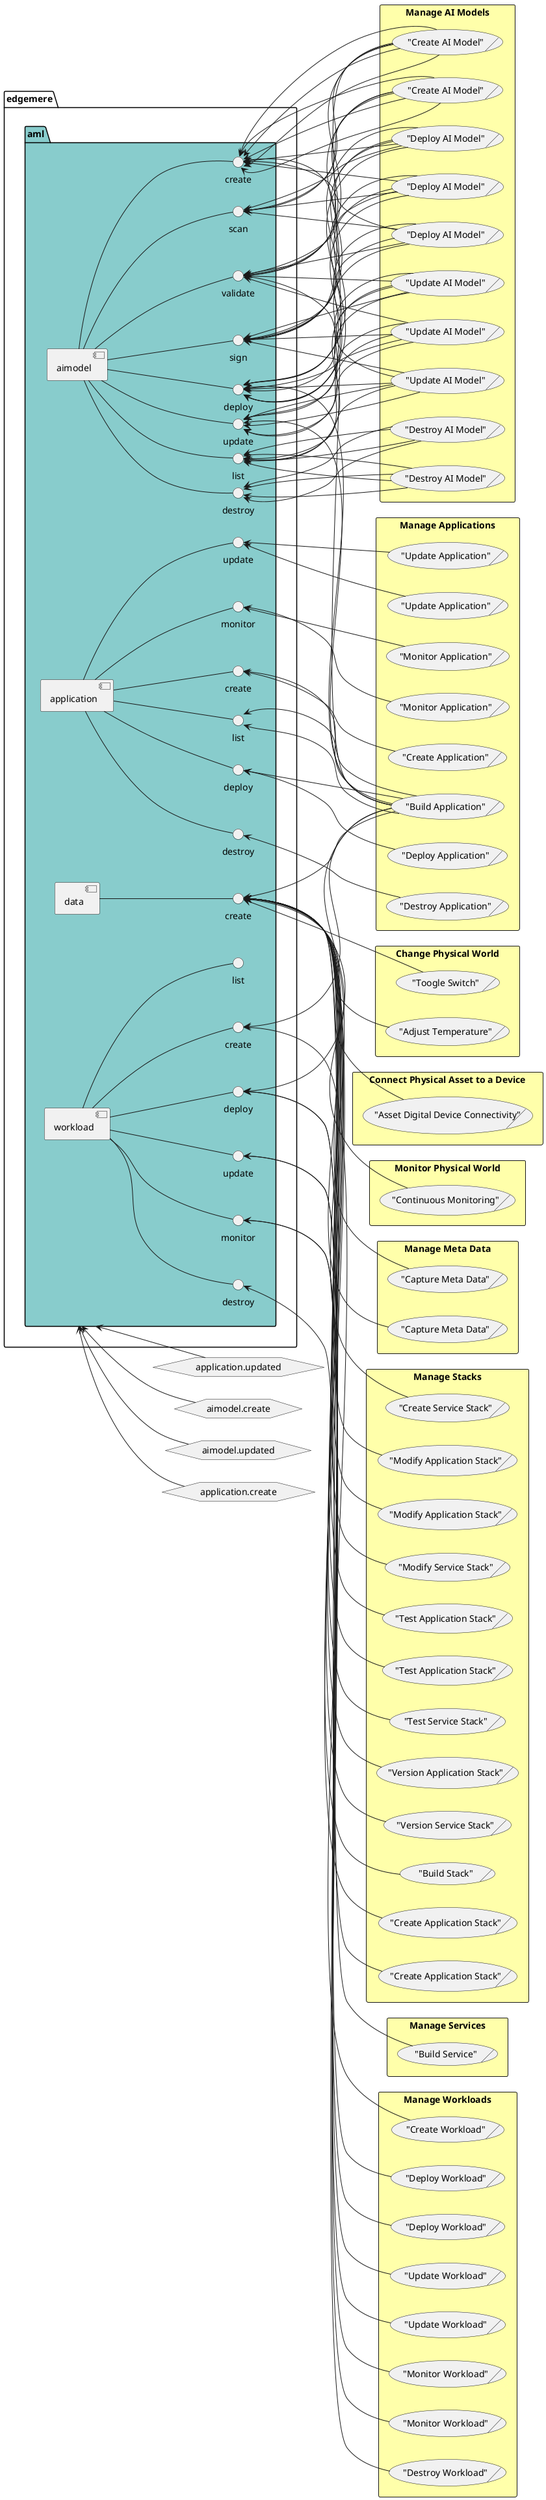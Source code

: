 @startuml
left to right direction


    package "edgemere" as edgemere {
package "aml" as edgemereaml #88cccc {
 component "aimodel" as edgemereamlaimodel
 interface "create" as edgemereamlaimodelcreate
edgemereamlaimodel -- edgemereamlaimodelcreate
}
}

    
    package "edgemere" as edgemere {
package "aml" as edgemereaml #88cccc {
 component "aimodel" as edgemereamlaimodel
 interface "deploy" as edgemereamlaimodeldeploy
edgemereamlaimodel -- edgemereamlaimodeldeploy
}
}

    
    package "edgemere" as edgemere {
package "aml" as edgemereaml #88cccc {
 component "aimodel" as edgemereamlaimodel
 interface "destroy" as edgemereamlaimodeldestroy
edgemereamlaimodel -- edgemereamlaimodeldestroy
}
}

    
    package "edgemere" as edgemere {
package "aml" as edgemereaml #88cccc {
 component "aimodel" as edgemereamlaimodel
 interface "list" as edgemereamlaimodellist
edgemereamlaimodel -- edgemereamlaimodellist
}
}

    
    package "edgemere" as edgemere {
package "aml" as edgemereaml #88cccc {
 component "aimodel" as edgemereamlaimodel
 interface "scan" as edgemereamlaimodelscan
edgemereamlaimodel -- edgemereamlaimodelscan
}
}

    
    package "edgemere" as edgemere {
package "aml" as edgemereaml #88cccc {
 component "aimodel" as edgemereamlaimodel
 interface "sign" as edgemereamlaimodelsign
edgemereamlaimodel -- edgemereamlaimodelsign
}
}

    
    package "edgemere" as edgemere {
package "aml" as edgemereaml #88cccc {
 component "aimodel" as edgemereamlaimodel
 interface "update" as edgemereamlaimodelupdate
edgemereamlaimodel -- edgemereamlaimodelupdate
}
}

    
    package "edgemere" as edgemere {
package "aml" as edgemereaml #88cccc {
 component "aimodel" as edgemereamlaimodel
 interface "validate" as edgemereamlaimodelvalidate
edgemereamlaimodel -- edgemereamlaimodelvalidate
}
}

    
    package "edgemere" as edgemere {
package "aml" as edgemereaml #88cccc {
 component "application" as edgemereamlapplication
 interface "create" as edgemereamlapplicationcreate
edgemereamlapplication -- edgemereamlapplicationcreate
}
}

    
    package "edgemere" as edgemere {
package "aml" as edgemereaml #88cccc {
 component "application" as edgemereamlapplication
 interface "deploy" as edgemereamlapplicationdeploy
edgemereamlapplication -- edgemereamlapplicationdeploy
}
}

    
    package "edgemere" as edgemere {
package "aml" as edgemereaml #88cccc {
 component "application" as edgemereamlapplication
 interface "destroy" as edgemereamlapplicationdestroy
edgemereamlapplication -- edgemereamlapplicationdestroy
}
}

    
    package "edgemere" as edgemere {
package "aml" as edgemereaml #88cccc {
 component "application" as edgemereamlapplication
 interface "list" as edgemereamlapplicationlist
edgemereamlapplication -- edgemereamlapplicationlist
}
}

    
    package "edgemere" as edgemere {
package "aml" as edgemereaml #88cccc {
 component "application" as edgemereamlapplication
 interface "monitor" as edgemereamlapplicationmonitor
edgemereamlapplication -- edgemereamlapplicationmonitor
}
}

    
    package "edgemere" as edgemere {
package "aml" as edgemereaml #88cccc {
 component "application" as edgemereamlapplication
 interface "update" as edgemereamlapplicationupdate
edgemereamlapplication -- edgemereamlapplicationupdate
}
}

    
    package "edgemere" as edgemere {
package "aml" as edgemereaml #88cccc {
 component "data" as edgemereamldata
 interface "create" as edgemereamldatacreate
edgemereamldata -- edgemereamldatacreate
}
}

    
    package "edgemere" as edgemere {
package "aml" as edgemereaml #88cccc {
 component "workload" as edgemereamlworkload
 interface "create" as edgemereamlworkloadcreate
edgemereamlworkload -- edgemereamlworkloadcreate
}
}

    
    package "edgemere" as edgemere {
package "aml" as edgemereaml #88cccc {
 component "workload" as edgemereamlworkload
 interface "deploy" as edgemereamlworkloaddeploy
edgemereamlworkload -- edgemereamlworkloaddeploy
}
}

    
    package "edgemere" as edgemere {
package "aml" as edgemereaml #88cccc {
 component "workload" as edgemereamlworkload
 interface "destroy" as edgemereamlworkloaddestroy
edgemereamlworkload -- edgemereamlworkloaddestroy
}
}

    
    package "edgemere" as edgemere {
package "aml" as edgemereaml #88cccc {
 component "workload" as edgemereamlworkload
 interface "list" as edgemereamlworkloadlist
edgemereamlworkload -- edgemereamlworkloadlist
}
}

    
    package "edgemere" as edgemere {
package "aml" as edgemereaml #88cccc {
 component "workload" as edgemereamlworkload
 interface "monitor" as edgemereamlworkloadmonitor
edgemereamlworkload -- edgemereamlworkloadmonitor
}
}

    
    package "edgemere" as edgemere {
package "aml" as edgemereaml #88cccc {
 component "workload" as edgemereamlworkload
 interface "update" as edgemereamlworkloadupdate
edgemereamlworkload -- edgemereamlworkloadupdate
}
}

    
hexagon "aimodel.create" as aimodelcreate
            edgemereaml <-- aimodelcreate
        
hexagon "aimodel.updated" as aimodelupdated
            edgemereaml <-- aimodelupdated
        
hexagon "application.create" as applicationcreate
            edgemereaml <-- applicationcreate
        
hexagon "application.updated" as applicationupdated
            edgemereaml <-- applicationupdated
        











        rectangle "Manage AI Models" as ManageAIModels #ffffaa {
            ("Create AI Model")/ as ApplicationDeveloperManageAIModelsCreateAIModel
        }
    
    edgemereamlaimodelcreate <-- ApplicationDeveloperManageAIModelsCreateAIModel
    edgemereamlaimodelcreate <-- ApplicationDeveloperManageAIModelsCreateAIModel
        edgemereamlaimodelscan <-- ApplicationDeveloperManageAIModelsCreateAIModel
        edgemereamlaimodelvalidate <-- ApplicationDeveloperManageAIModelsCreateAIModel
        edgemereamlaimodelsign <-- ApplicationDeveloperManageAIModelsCreateAIModel
        edgemereamlaimodelcreate <-- ApplicationDeveloperManageAIModelsCreateAIModel
    
        rectangle "Manage AI Models" as ManageAIModels #ffffaa {
            ("Create AI Model")/ as DataScientistManageAIModelsCreateAIModel
        }
    
    edgemereamlaimodelcreate <-- DataScientistManageAIModelsCreateAIModel
    edgemereamlaimodelcreate <-- DataScientistManageAIModelsCreateAIModel
        edgemereamlaimodelscan <-- DataScientistManageAIModelsCreateAIModel
        edgemereamlaimodelvalidate <-- DataScientistManageAIModelsCreateAIModel
        edgemereamlaimodelsign <-- DataScientistManageAIModelsCreateAIModel
        edgemereamlaimodelcreate <-- DataScientistManageAIModelsCreateAIModel
    
        rectangle "Manage AI Models" as ManageAIModels #ffffaa {
            ("Deploy AI Model")/ as DevOpsEngineerManageAIModelsDeployAIModel
        }
    
    edgemereamlaimodeldeploy <-- DevOpsEngineerManageAIModelsDeployAIModel
    edgemereamlaimodelcreate <-- DevOpsEngineerManageAIModelsDeployAIModel
        edgemereamlaimodelsign <-- DevOpsEngineerManageAIModelsDeployAIModel
        edgemereamlaimodelvalidate <-- DevOpsEngineerManageAIModelsDeployAIModel
        edgemereamlaimodeldeploy <-- DevOpsEngineerManageAIModelsDeployAIModel
        edgemereamlaimodelscan <-- DevOpsEngineerManageAIModelsDeployAIModel
    
        rectangle "Manage AI Models" as ManageAIModels #ffffaa {
            ("Deploy AI Model")/ as ApplicationDeveloperManageAIModelsDeployAIModel
        }
    
    edgemereamlaimodeldeploy <-- ApplicationDeveloperManageAIModelsDeployAIModel
    edgemereamlaimodelcreate <-- ApplicationDeveloperManageAIModelsDeployAIModel
        edgemereamlaimodelsign <-- ApplicationDeveloperManageAIModelsDeployAIModel
        edgemereamlaimodelvalidate <-- ApplicationDeveloperManageAIModelsDeployAIModel
        edgemereamlaimodeldeploy <-- ApplicationDeveloperManageAIModelsDeployAIModel
        edgemereamlaimodelscan <-- ApplicationDeveloperManageAIModelsDeployAIModel
    
        rectangle "Manage AI Models" as ManageAIModels #ffffaa {
            ("Deploy AI Model")/ as DataEngineerManageAIModelsDeployAIModel
        }
    
    edgemereamlaimodeldeploy <-- DataEngineerManageAIModelsDeployAIModel
    edgemereamlaimodelcreate <-- DataEngineerManageAIModelsDeployAIModel
        edgemereamlaimodelsign <-- DataEngineerManageAIModelsDeployAIModel
        edgemereamlaimodelvalidate <-- DataEngineerManageAIModelsDeployAIModel
        edgemereamlaimodeldeploy <-- DataEngineerManageAIModelsDeployAIModel
        edgemereamlaimodelscan <-- DataEngineerManageAIModelsDeployAIModel
    
        rectangle "Manage AI Models" as ManageAIModels #ffffaa {
            ("Destroy AI Model")/ as DataEngineerManageAIModelsDestroyAIModel
        }
    
    edgemereamlaimodeldestroy <-- DataEngineerManageAIModelsDestroyAIModel
    edgemereamlaimodellist <-- DataEngineerManageAIModelsDestroyAIModel
        edgemereamlaimodeldestroy <-- DataEngineerManageAIModelsDestroyAIModel
        edgemereamlaimodellist <-- DataEngineerManageAIModelsDestroyAIModel
    
        rectangle "Manage AI Models" as ManageAIModels #ffffaa {
            ("Destroy AI Model")/ as ApplicationDeveloperManageAIModelsDestroyAIModel
        }
    
    edgemereamlaimodeldestroy <-- ApplicationDeveloperManageAIModelsDestroyAIModel
    edgemereamlaimodellist <-- ApplicationDeveloperManageAIModelsDestroyAIModel
        edgemereamlaimodeldestroy <-- ApplicationDeveloperManageAIModelsDestroyAIModel
        edgemereamlaimodellist <-- ApplicationDeveloperManageAIModelsDestroyAIModel
    
        rectangle "Manage AI Models" as ManageAIModels #ffffaa {
            ("Update AI Model")/ as DataEngineerManageAIModelsUpdateAIModel
        }
    
    edgemereamlaimodelupdate <-- DataEngineerManageAIModelsUpdateAIModel
    edgemereamlaimodellist <-- DataEngineerManageAIModelsUpdateAIModel
        edgemereamlaimodelupdate <-- DataEngineerManageAIModelsUpdateAIModel
        edgemereamlaimodelvalidate <-- DataEngineerManageAIModelsUpdateAIModel
        edgemereamlaimodelsign <-- DataEngineerManageAIModelsUpdateAIModel
        edgemereamlaimodeldeploy <-- DataEngineerManageAIModelsUpdateAIModel
    
        rectangle "Manage AI Models" as ManageAIModels #ffffaa {
            ("Update AI Model")/ as DevOpsEngineerManageAIModelsUpdateAIModel
        }
    
    edgemereamlaimodelupdate <-- DevOpsEngineerManageAIModelsUpdateAIModel
    edgemereamlaimodellist <-- DevOpsEngineerManageAIModelsUpdateAIModel
        edgemereamlaimodelupdate <-- DevOpsEngineerManageAIModelsUpdateAIModel
        edgemereamlaimodelvalidate <-- DevOpsEngineerManageAIModelsUpdateAIModel
        edgemereamlaimodelsign <-- DevOpsEngineerManageAIModelsUpdateAIModel
        edgemereamlaimodeldeploy <-- DevOpsEngineerManageAIModelsUpdateAIModel
    
        rectangle "Manage AI Models" as ManageAIModels #ffffaa {
            ("Update AI Model")/ as ApplicationDeveloperManageAIModelsUpdateAIModel
        }
    
    edgemereamlaimodelupdate <-- ApplicationDeveloperManageAIModelsUpdateAIModel
    edgemereamlaimodellist <-- ApplicationDeveloperManageAIModelsUpdateAIModel
        edgemereamlaimodelupdate <-- ApplicationDeveloperManageAIModelsUpdateAIModel
        edgemereamlaimodelvalidate <-- ApplicationDeveloperManageAIModelsUpdateAIModel
        edgemereamlaimodelsign <-- ApplicationDeveloperManageAIModelsUpdateAIModel
        edgemereamlaimodeldeploy <-- ApplicationDeveloperManageAIModelsUpdateAIModel
    

        rectangle "Manage Applications" as ManageApplications #ffffaa {
            ("Build Application")/ as DevOpsEngineerManageApplicationsBuildApplication
        }
    
    edgemereamldatacreate <-- DevOpsEngineerManageApplicationsBuildApplication
    edgemereamlapplicationcreate <-- DevOpsEngineerManageApplicationsBuildApplication
        edgemereamlaimodelcreate <-- DevOpsEngineerManageApplicationsBuildApplication
        edgemereamlapplicationlist <-- DevOpsEngineerManageApplicationsBuildApplication
        edgemereamlaimodelupdate <-- DevOpsEngineerManageApplicationsBuildApplication
        edgemereamlaimodeldeploy <-- DevOpsEngineerManageApplicationsBuildApplication
        edgemereamlapplicationdeploy <-- DevOpsEngineerManageApplicationsBuildApplication
        edgemereamlworkloadcreate <-- DevOpsEngineerManageApplicationsBuildApplication
        edgemereamlworkloaddeploy <-- DevOpsEngineerManageApplicationsBuildApplication
        edgemereamlapplicationlist <-- DevOpsEngineerManageApplicationsBuildApplication
    
        rectangle "Manage Applications" as ManageApplications #ffffaa {
            ("Create Application")/ as ApplicationDeveloperManageApplicationsCreateApplication
        }
    
    edgemereamlapplicationcreate <-- ApplicationDeveloperManageApplicationsCreateApplication

        rectangle "Manage Applications" as ManageApplications #ffffaa {
            ("Deploy Application")/ as DevOpsEngineerManageApplicationsDeployApplication
        }
    
    edgemereamlapplicationdeploy <-- DevOpsEngineerManageApplicationsDeployApplication

        rectangle "Manage Applications" as ManageApplications #ffffaa {
            ("Destroy Application")/ as DevOpsEngineerManageApplicationsDestroyApplication
        }
    
    edgemereamlapplicationdestroy <-- DevOpsEngineerManageApplicationsDestroyApplication

        rectangle "Manage Applications" as ManageApplications #ffffaa {
            ("Monitor Application")/ as DevOpsEngineerManageApplicationsMonitorApplication
        }
    
    edgemereamlapplicationmonitor <-- DevOpsEngineerManageApplicationsMonitorApplication

        rectangle "Manage Applications" as ManageApplications #ffffaa {
            ("Monitor Application")/ as ApplicationDeveloperManageApplicationsMonitorApplication
        }
    
    edgemereamlapplicationmonitor <-- ApplicationDeveloperManageApplicationsMonitorApplication

        rectangle "Manage Applications" as ManageApplications #ffffaa {
            ("Update Application")/ as ApplicationDeveloperManageApplicationsUpdateApplication
        }
    
    edgemereamlapplicationupdate <-- ApplicationDeveloperManageApplicationsUpdateApplication

        rectangle "Manage Applications" as ManageApplications #ffffaa {
            ("Update Application")/ as DevOpsEngineerManageApplicationsUpdateApplication
        }
    
    edgemereamlapplicationupdate <-- DevOpsEngineerManageApplicationsUpdateApplication


        rectangle "Manage Workloads" as ManageWorkloads #ffffaa {
            ("Create Workload")/ as ApplicationDeveloperManageWorkloadsCreateWorkload
        }
    
    edgemereamlworkloadcreate <-- ApplicationDeveloperManageWorkloadsCreateWorkload

        rectangle "Manage Workloads" as ManageWorkloads #ffffaa {
            ("Deploy Workload")/ as ApplicationDeveloperManageWorkloadsDeployWorkload
        }
    
    edgemereamlworkloaddeploy <-- ApplicationDeveloperManageWorkloadsDeployWorkload

        rectangle "Manage Workloads" as ManageWorkloads #ffffaa {
            ("Deploy Workload")/ as DevOpsEngineerManageWorkloadsDeployWorkload
        }
    
    edgemereamlworkloaddeploy <-- DevOpsEngineerManageWorkloadsDeployWorkload

        rectangle "Manage Workloads" as ManageWorkloads #ffffaa {
            ("Destroy Workload")/ as DevOpsEngineerManageWorkloadsDestroyWorkload
        }
    
    edgemereamlworkloaddestroy <-- DevOpsEngineerManageWorkloadsDestroyWorkload

        rectangle "Manage Workloads" as ManageWorkloads #ffffaa {
            ("Monitor Workload")/ as ApplicationDeveloperManageWorkloadsMonitorWorkload
        }
    
    edgemereamlworkloadmonitor <-- ApplicationDeveloperManageWorkloadsMonitorWorkload

        rectangle "Manage Workloads" as ManageWorkloads #ffffaa {
            ("Monitor Workload")/ as DevOpsEngineerManageWorkloadsMonitorWorkload
        }
    
    edgemereamlworkloadmonitor <-- DevOpsEngineerManageWorkloadsMonitorWorkload

        rectangle "Manage Workloads" as ManageWorkloads #ffffaa {
            ("Update Workload")/ as ApplicationDeveloperManageWorkloadsUpdateWorkload
        }
    
    edgemereamlworkloadupdate <-- ApplicationDeveloperManageWorkloadsUpdateWorkload

        rectangle "Manage Workloads" as ManageWorkloads #ffffaa {
            ("Update Workload")/ as DevOpsEngineerManageWorkloadsUpdateWorkload
        }
    
    edgemereamlworkloadupdate <-- DevOpsEngineerManageWorkloadsUpdateWorkload


        rectangle "Change Physical World" as ChangePhysicalWorld #ffffaa {
            ("Adjust Temperature")/ as ActorChangePhysicalWorldAdjustTemperature
        }
    
    edgemereamldatacreate <-- ActorChangePhysicalWorldAdjustTemperature

        rectangle "Change Physical World" as ChangePhysicalWorld #ffffaa {
            ("Toogle Switch")/ as ActorChangePhysicalWorldtoggleSwitch
        }
    
    edgemereamldatacreate <-- ActorChangePhysicalWorldtoggleSwitch



        rectangle "Connect Physical Asset to a Device" as ConnectPhysicalAssettoaDevice #ffffaa {
            ("Asset Digital Device Connectivity")/ as ActorConnectPhysicalAssettoaDeviceAssetDigitalDeviceConnectivity
        }
    
    edgemereamldatacreate <-- ActorConnectPhysicalAssettoaDeviceAssetDigitalDeviceConnectivity




        rectangle "Monitor Physical World" as MonitorPhysicalWorld #ffffaa {
            ("Continuous Monitoring")/ as ActorMonitorPhysicalWorldContinuousMonitoring
        }
    
    edgemereamldatacreate <-- ActorMonitorPhysicalWorldContinuousMonitoring












        rectangle "Manage Meta Data" as ManageMetaData #ffffaa {
            ("Capture Meta Data")/ as DataEngineerManageMetaDataCaptureMetaData
        }
    
    edgemereamldatacreate <-- DataEngineerManageMetaDataCaptureMetaData

        rectangle "Manage Meta Data" as ManageMetaData #ffffaa {
            ("Capture Meta Data")/ as DataStewardManageMetaDataCaptureMetaData
        }
    
    edgemereamldatacreate <-- DataStewardManageMetaDataCaptureMetaData















        rectangle "Manage Stacks" as ManageStacks #ffffaa {
            ("Build Stack")/ as DevOpsEngineerManageStacksBuildStack
        }
    
    edgemereamldatacreate <-- DevOpsEngineerManageStacksBuildStack

        rectangle "Manage Stacks" as ManageStacks #ffffaa {
            ("Create Application Stack")/ as ApplicationDeveloperManageStacksCreateApplicationStack
        }
    
    edgemereamldatacreate <-- ApplicationDeveloperManageStacksCreateApplicationStack

        rectangle "Manage Stacks" as ManageStacks #ffffaa {
            ("Create Application Stack")/ as StackDeveloperManageStacksCreateApplicationStack
        }
    
    edgemereamldatacreate <-- StackDeveloperManageStacksCreateApplicationStack

        rectangle "Manage Stacks" as ManageStacks #ffffaa {
            ("Create Service Stack")/ as StackDeveloperManageStacksCreateServiceStack
        }
    
    edgemereamldatacreate <-- StackDeveloperManageStacksCreateServiceStack

        rectangle "Manage Stacks" as ManageStacks #ffffaa {
            ("Modify Application Stack")/ as StackDeveloperManageStacksModifyApplicationStack
        }
    
    edgemereamldatacreate <-- StackDeveloperManageStacksModifyApplicationStack

        rectangle "Manage Stacks" as ManageStacks #ffffaa {
            ("Modify Application Stack")/ as ApplicationDeveloperManageStacksModifyApplicationStack
        }
    
    edgemereamldatacreate <-- ApplicationDeveloperManageStacksModifyApplicationStack

        rectangle "Manage Stacks" as ManageStacks #ffffaa {
            ("Modify Service Stack")/ as StackDeveloperManageStacksModifyServiceStack
        }
    
    edgemereamldatacreate <-- StackDeveloperManageStacksModifyServiceStack

        rectangle "Manage Stacks" as ManageStacks #ffffaa {
            ("Test Application Stack")/ as StackDeveloperManageStacksTestApplicationStack
        }
    
    edgemereamldatacreate <-- StackDeveloperManageStacksTestApplicationStack

        rectangle "Manage Stacks" as ManageStacks #ffffaa {
            ("Test Application Stack")/ as ApplicationDeveloperManageStacksTestApplicationStack
        }
    
    edgemereamldatacreate <-- ApplicationDeveloperManageStacksTestApplicationStack

        rectangle "Manage Stacks" as ManageStacks #ffffaa {
            ("Test Service Stack")/ as StackDeveloperManageStacksTestServiceStack
        }
    
    edgemereamldatacreate <-- StackDeveloperManageStacksTestServiceStack

        rectangle "Manage Stacks" as ManageStacks #ffffaa {
            ("Version Application Stack")/ as ApplicationDeveloperManageStacksVersionApplicationStack
        }
    
    edgemereamldatacreate <-- ApplicationDeveloperManageStacksVersionApplicationStack

        rectangle "Manage Stacks" as ManageStacks #ffffaa {
            ("Version Service Stack")/ as StackDeveloperManageStacksVersionServiceStack
        }
    
    edgemereamldatacreate <-- StackDeveloperManageStacksVersionServiceStack




        rectangle "Manage Services" as ManageServices #ffffaa {
            ("Build Service")/ as StackDeveloperManageServicesBuildService
        }
    
    edgemereamldatacreate <-- StackDeveloperManageServicesBuildService









@enduml
